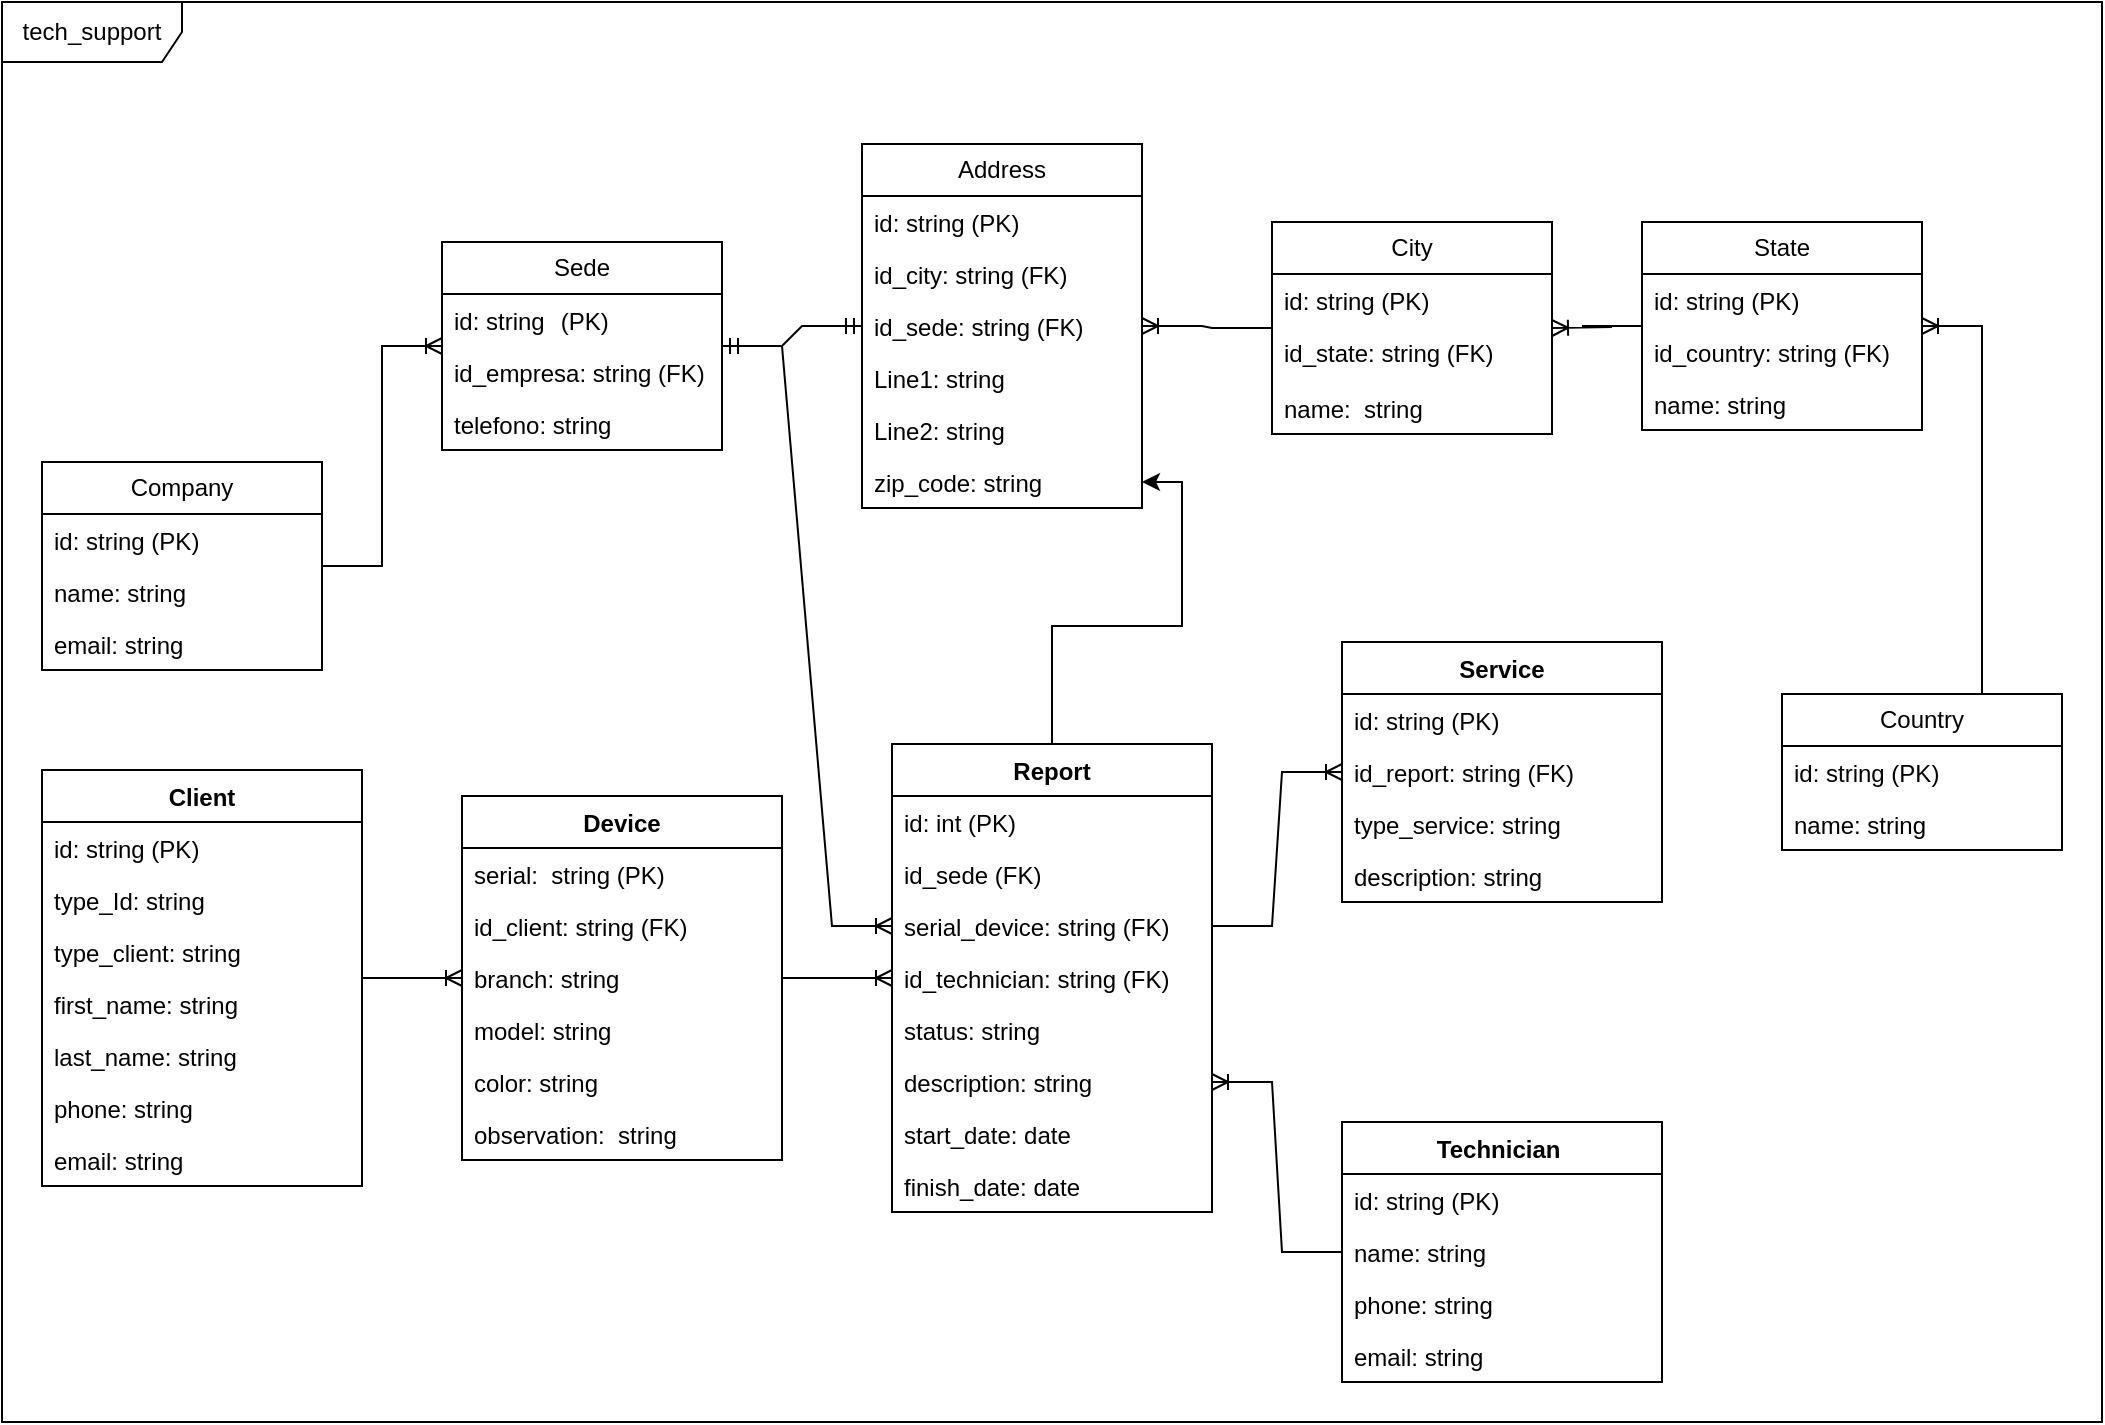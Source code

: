 <mxfile version="23.1.5" type="github">
  <diagram name="Page-1" id="c4acf3e9-155e-7222-9cf6-157b1a14988f">
    <mxGraphModel dx="2173" dy="687" grid="1" gridSize="10" guides="1" tooltips="1" connect="1" arrows="1" fold="1" page="1" pageScale="1" pageWidth="850" pageHeight="1100" background="none" math="0" shadow="0">
      <root>
        <mxCell id="0" />
        <mxCell id="1" parent="0" />
        <mxCell id="_uSCvURwKUzpiehT5G8Y-1" value="Client" style="swimlane;fontStyle=1;align=center;verticalAlign=top;childLayout=stackLayout;horizontal=1;startSize=26;horizontalStack=0;resizeParent=1;resizeParentMax=0;resizeLast=0;collapsible=1;marginBottom=0;whiteSpace=wrap;html=1;" parent="1" vertex="1">
          <mxGeometry x="-190" y="424" width="160" height="208" as="geometry" />
        </mxCell>
        <mxCell id="_uSCvURwKUzpiehT5G8Y-6" value="id: string (PK)" style="text;strokeColor=none;fillColor=none;align=left;verticalAlign=top;spacingLeft=4;spacingRight=4;overflow=hidden;rotatable=0;points=[[0,0.5],[1,0.5]];portConstraint=eastwest;whiteSpace=wrap;html=1;" parent="_uSCvURwKUzpiehT5G8Y-1" vertex="1">
          <mxGeometry y="26" width="160" height="26" as="geometry" />
        </mxCell>
        <mxCell id="_uSCvURwKUzpiehT5G8Y-9" value="type_Id: string" style="text;strokeColor=none;fillColor=none;align=left;verticalAlign=top;spacingLeft=4;spacingRight=4;overflow=hidden;rotatable=0;points=[[0,0.5],[1,0.5]];portConstraint=eastwest;whiteSpace=wrap;html=1;" parent="_uSCvURwKUzpiehT5G8Y-1" vertex="1">
          <mxGeometry y="52" width="160" height="26" as="geometry" />
        </mxCell>
        <mxCell id="_uSCvURwKUzpiehT5G8Y-2" value="type_client: string&lt;span style=&quot;white-space: pre;&quot;&gt;&#x9;&lt;/span&gt;" style="text;strokeColor=none;fillColor=none;align=left;verticalAlign=top;spacingLeft=4;spacingRight=4;overflow=hidden;rotatable=0;points=[[0,0.5],[1,0.5]];portConstraint=eastwest;whiteSpace=wrap;html=1;" parent="_uSCvURwKUzpiehT5G8Y-1" vertex="1">
          <mxGeometry y="78" width="160" height="26" as="geometry" />
        </mxCell>
        <mxCell id="_uSCvURwKUzpiehT5G8Y-5" value="first_name: string" style="text;strokeColor=none;fillColor=none;align=left;verticalAlign=top;spacingLeft=4;spacingRight=4;overflow=hidden;rotatable=0;points=[[0,0.5],[1,0.5]];portConstraint=eastwest;whiteSpace=wrap;html=1;" parent="_uSCvURwKUzpiehT5G8Y-1" vertex="1">
          <mxGeometry y="104" width="160" height="26" as="geometry" />
        </mxCell>
        <mxCell id="7azHZK6SAiKSRnPSL4_q-1" value="last_name: string" style="text;strokeColor=none;fillColor=none;align=left;verticalAlign=top;spacingLeft=4;spacingRight=4;overflow=hidden;rotatable=0;points=[[0,0.5],[1,0.5]];portConstraint=eastwest;whiteSpace=wrap;html=1;" parent="_uSCvURwKUzpiehT5G8Y-1" vertex="1">
          <mxGeometry y="130" width="160" height="26" as="geometry" />
        </mxCell>
        <mxCell id="_uSCvURwKUzpiehT5G8Y-7" value="phone: string" style="text;strokeColor=none;fillColor=none;align=left;verticalAlign=top;spacingLeft=4;spacingRight=4;overflow=hidden;rotatable=0;points=[[0,0.5],[1,0.5]];portConstraint=eastwest;whiteSpace=wrap;html=1;" parent="_uSCvURwKUzpiehT5G8Y-1" vertex="1">
          <mxGeometry y="156" width="160" height="26" as="geometry" />
        </mxCell>
        <mxCell id="_uSCvURwKUzpiehT5G8Y-8" value="email: string" style="text;strokeColor=none;fillColor=none;align=left;verticalAlign=top;spacingLeft=4;spacingRight=4;overflow=hidden;rotatable=0;points=[[0,0.5],[1,0.5]];portConstraint=eastwest;whiteSpace=wrap;html=1;" parent="_uSCvURwKUzpiehT5G8Y-1" vertex="1">
          <mxGeometry y="182" width="160" height="26" as="geometry" />
        </mxCell>
        <mxCell id="_uSCvURwKUzpiehT5G8Y-10" value="Technician&amp;nbsp;" style="swimlane;fontStyle=1;align=center;verticalAlign=top;childLayout=stackLayout;horizontal=1;startSize=26;horizontalStack=0;resizeParent=1;resizeParentMax=0;resizeLast=0;collapsible=1;marginBottom=0;whiteSpace=wrap;html=1;" parent="1" vertex="1">
          <mxGeometry x="460" y="600" width="160" height="130" as="geometry" />
        </mxCell>
        <mxCell id="_uSCvURwKUzpiehT5G8Y-11" value="id: string (PK)&lt;div&gt;&lt;br&gt;&lt;/div&gt;" style="text;strokeColor=none;fillColor=none;align=left;verticalAlign=top;spacingLeft=4;spacingRight=4;overflow=hidden;rotatable=0;points=[[0,0.5],[1,0.5]];portConstraint=eastwest;whiteSpace=wrap;html=1;" parent="_uSCvURwKUzpiehT5G8Y-10" vertex="1">
          <mxGeometry y="26" width="160" height="26" as="geometry" />
        </mxCell>
        <mxCell id="_uSCvURwKUzpiehT5G8Y-14" value="name: string" style="text;strokeColor=none;fillColor=none;align=left;verticalAlign=top;spacingLeft=4;spacingRight=4;overflow=hidden;rotatable=0;points=[[0,0.5],[1,0.5]];portConstraint=eastwest;whiteSpace=wrap;html=1;" parent="_uSCvURwKUzpiehT5G8Y-10" vertex="1">
          <mxGeometry y="52" width="160" height="26" as="geometry" />
        </mxCell>
        <mxCell id="_uSCvURwKUzpiehT5G8Y-15" value="phone: string" style="text;strokeColor=none;fillColor=none;align=left;verticalAlign=top;spacingLeft=4;spacingRight=4;overflow=hidden;rotatable=0;points=[[0,0.5],[1,0.5]];portConstraint=eastwest;whiteSpace=wrap;html=1;" parent="_uSCvURwKUzpiehT5G8Y-10" vertex="1">
          <mxGeometry y="78" width="160" height="26" as="geometry" />
        </mxCell>
        <mxCell id="_uSCvURwKUzpiehT5G8Y-16" value="email: string" style="text;strokeColor=none;fillColor=none;align=left;verticalAlign=top;spacingLeft=4;spacingRight=4;overflow=hidden;rotatable=0;points=[[0,0.5],[1,0.5]];portConstraint=eastwest;whiteSpace=wrap;html=1;" parent="_uSCvURwKUzpiehT5G8Y-10" vertex="1">
          <mxGeometry y="104" width="160" height="26" as="geometry" />
        </mxCell>
        <mxCell id="_uSCvURwKUzpiehT5G8Y-17" value="Device" style="swimlane;fontStyle=1;align=center;verticalAlign=top;childLayout=stackLayout;horizontal=1;startSize=26;horizontalStack=0;resizeParent=1;resizeParentMax=0;resizeLast=0;collapsible=1;marginBottom=0;whiteSpace=wrap;html=1;" parent="1" vertex="1">
          <mxGeometry x="20" y="437" width="160" height="182" as="geometry" />
        </mxCell>
        <mxCell id="_uSCvURwKUzpiehT5G8Y-18" value="serial:&amp;nbsp; string (PK)&lt;div&gt;&lt;br&gt;&lt;/div&gt;" style="text;strokeColor=none;fillColor=none;align=left;verticalAlign=top;spacingLeft=4;spacingRight=4;overflow=hidden;rotatable=0;points=[[0,0.5],[1,0.5]];portConstraint=eastwest;whiteSpace=wrap;html=1;" parent="_uSCvURwKUzpiehT5G8Y-17" vertex="1">
          <mxGeometry y="26" width="160" height="26" as="geometry" />
        </mxCell>
        <mxCell id="yo1Vv3gTuPxdc-uEQLZ7-52" value="id_client: string (FK)" style="text;strokeColor=none;fillColor=none;align=left;verticalAlign=top;spacingLeft=4;spacingRight=4;overflow=hidden;rotatable=0;points=[[0,0.5],[1,0.5]];portConstraint=eastwest;whiteSpace=wrap;html=1;" vertex="1" parent="_uSCvURwKUzpiehT5G8Y-17">
          <mxGeometry y="52" width="160" height="26" as="geometry" />
        </mxCell>
        <mxCell id="_uSCvURwKUzpiehT5G8Y-21" value="branch: string&lt;div&gt;&lt;br&gt;&lt;/div&gt;" style="text;strokeColor=none;fillColor=none;align=left;verticalAlign=top;spacingLeft=4;spacingRight=4;overflow=hidden;rotatable=0;points=[[0,0.5],[1,0.5]];portConstraint=eastwest;whiteSpace=wrap;html=1;" parent="_uSCvURwKUzpiehT5G8Y-17" vertex="1">
          <mxGeometry y="78" width="160" height="26" as="geometry" />
        </mxCell>
        <mxCell id="_uSCvURwKUzpiehT5G8Y-22" value="model: string" style="text;strokeColor=none;fillColor=none;align=left;verticalAlign=top;spacingLeft=4;spacingRight=4;overflow=hidden;rotatable=0;points=[[0,0.5],[1,0.5]];portConstraint=eastwest;whiteSpace=wrap;html=1;" parent="_uSCvURwKUzpiehT5G8Y-17" vertex="1">
          <mxGeometry y="104" width="160" height="26" as="geometry" />
        </mxCell>
        <mxCell id="_uSCvURwKUzpiehT5G8Y-23" value="color: string" style="text;strokeColor=none;fillColor=none;align=left;verticalAlign=top;spacingLeft=4;spacingRight=4;overflow=hidden;rotatable=0;points=[[0,0.5],[1,0.5]];portConstraint=eastwest;whiteSpace=wrap;html=1;" parent="_uSCvURwKUzpiehT5G8Y-17" vertex="1">
          <mxGeometry y="130" width="160" height="26" as="geometry" />
        </mxCell>
        <mxCell id="_uSCvURwKUzpiehT5G8Y-24" value="observation:&amp;nbsp; string" style="text;strokeColor=none;fillColor=none;align=left;verticalAlign=top;spacingLeft=4;spacingRight=4;overflow=hidden;rotatable=0;points=[[0,0.5],[1,0.5]];portConstraint=eastwest;whiteSpace=wrap;html=1;" parent="_uSCvURwKUzpiehT5G8Y-17" vertex="1">
          <mxGeometry y="156" width="160" height="26" as="geometry" />
        </mxCell>
        <mxCell id="yo1Vv3gTuPxdc-uEQLZ7-56" value="" style="edgeStyle=orthogonalEdgeStyle;rounded=0;orthogonalLoop=1;jettySize=auto;html=1;" edge="1" parent="1" source="_uSCvURwKUzpiehT5G8Y-25" target="yo1Vv3gTuPxdc-uEQLZ7-41">
          <mxGeometry relative="1" as="geometry" />
        </mxCell>
        <mxCell id="_uSCvURwKUzpiehT5G8Y-25" value="Report" style="swimlane;fontStyle=1;align=center;verticalAlign=top;childLayout=stackLayout;horizontal=1;startSize=26;horizontalStack=0;resizeParent=1;resizeParentMax=0;resizeLast=0;collapsible=1;marginBottom=0;whiteSpace=wrap;html=1;" parent="1" vertex="1">
          <mxGeometry x="235" y="411" width="160" height="234" as="geometry" />
        </mxCell>
        <mxCell id="_uSCvURwKUzpiehT5G8Y-26" value="id: int (PK)" style="text;strokeColor=none;fillColor=none;align=left;verticalAlign=top;spacingLeft=4;spacingRight=4;overflow=hidden;rotatable=0;points=[[0,0.5],[1,0.5]];portConstraint=eastwest;whiteSpace=wrap;html=1;" parent="_uSCvURwKUzpiehT5G8Y-25" vertex="1">
          <mxGeometry y="26" width="160" height="26" as="geometry" />
        </mxCell>
        <mxCell id="yo1Vv3gTuPxdc-uEQLZ7-48" value="id_sede (FK)" style="text;strokeColor=none;fillColor=none;align=left;verticalAlign=top;spacingLeft=4;spacingRight=4;overflow=hidden;rotatable=0;points=[[0,0.5],[1,0.5]];portConstraint=eastwest;whiteSpace=wrap;html=1;" vertex="1" parent="_uSCvURwKUzpiehT5G8Y-25">
          <mxGeometry y="52" width="160" height="26" as="geometry" />
        </mxCell>
        <mxCell id="_uSCvURwKUzpiehT5G8Y-31" value="serial_device: string (FK)" style="text;strokeColor=none;fillColor=none;align=left;verticalAlign=top;spacingLeft=4;spacingRight=4;overflow=hidden;rotatable=0;points=[[0,0.5],[1,0.5]];portConstraint=eastwest;whiteSpace=wrap;html=1;" parent="_uSCvURwKUzpiehT5G8Y-25" vertex="1">
          <mxGeometry y="78" width="160" height="26" as="geometry" />
        </mxCell>
        <mxCell id="yo1Vv3gTuPxdc-uEQLZ7-53" value="id_technician: string (FK)" style="text;strokeColor=none;fillColor=none;align=left;verticalAlign=top;spacingLeft=4;spacingRight=4;overflow=hidden;rotatable=0;points=[[0,0.5],[1,0.5]];portConstraint=eastwest;whiteSpace=wrap;html=1;" vertex="1" parent="_uSCvURwKUzpiehT5G8Y-25">
          <mxGeometry y="104" width="160" height="26" as="geometry" />
        </mxCell>
        <mxCell id="_uSCvURwKUzpiehT5G8Y-30" value="status: string&lt;br&gt;&lt;span style=&quot;white-space: pre;&quot;&gt;&#x9;&lt;/span&gt;&lt;span style=&quot;white-space: pre;&quot;&gt;&#x9;&lt;/span&gt;&lt;span style=&quot;white-space: pre;&quot;&gt;&#x9;&lt;/span&gt;&lt;span style=&quot;white-space: pre;&quot;&gt;&#x9;&lt;/span&gt;&lt;span style=&quot;white-space: pre;&quot;&gt;&#x9;&lt;/span&gt;&lt;span style=&quot;white-space: pre;&quot;&gt;&#x9;&lt;/span&gt;&lt;span style=&quot;white-space: pre;&quot;&gt;&#x9;&lt;/span&gt;" style="text;strokeColor=none;fillColor=none;align=left;verticalAlign=top;spacingLeft=4;spacingRight=4;overflow=hidden;rotatable=0;points=[[0,0.5],[1,0.5]];portConstraint=eastwest;whiteSpace=wrap;html=1;" parent="_uSCvURwKUzpiehT5G8Y-25" vertex="1">
          <mxGeometry y="130" width="160" height="26" as="geometry" />
        </mxCell>
        <mxCell id="_uSCvURwKUzpiehT5G8Y-29" value="description: string" style="text;strokeColor=none;fillColor=none;align=left;verticalAlign=top;spacingLeft=4;spacingRight=4;overflow=hidden;rotatable=0;points=[[0,0.5],[1,0.5]];portConstraint=eastwest;whiteSpace=wrap;html=1;" parent="_uSCvURwKUzpiehT5G8Y-25" vertex="1">
          <mxGeometry y="156" width="160" height="26" as="geometry" />
        </mxCell>
        <mxCell id="_uSCvURwKUzpiehT5G8Y-96" value="start_date: date&lt;div&gt;&lt;span style=&quot;white-space: pre;&quot;&gt;&#x9;&lt;/span&gt;&amp;nbsp;&lt;br&gt;&lt;/div&gt;" style="text;strokeColor=none;fillColor=none;align=left;verticalAlign=top;spacingLeft=4;spacingRight=4;overflow=hidden;rotatable=0;points=[[0,0.5],[1,0.5]];portConstraint=eastwest;whiteSpace=wrap;html=1;" parent="_uSCvURwKUzpiehT5G8Y-25" vertex="1">
          <mxGeometry y="182" width="160" height="26" as="geometry" />
        </mxCell>
        <mxCell id="_uSCvURwKUzpiehT5G8Y-95" value="finish_date: date" style="text;strokeColor=none;fillColor=none;align=left;verticalAlign=top;spacingLeft=4;spacingRight=4;overflow=hidden;rotatable=0;points=[[0,0.5],[1,0.5]];portConstraint=eastwest;whiteSpace=wrap;html=1;" parent="_uSCvURwKUzpiehT5G8Y-25" vertex="1">
          <mxGeometry y="208" width="160" height="26" as="geometry" />
        </mxCell>
        <mxCell id="_uSCvURwKUzpiehT5G8Y-36" value="Service" style="swimlane;fontStyle=1;align=center;verticalAlign=top;childLayout=stackLayout;horizontal=1;startSize=26;horizontalStack=0;resizeParent=1;resizeParentMax=0;resizeLast=0;collapsible=1;marginBottom=0;whiteSpace=wrap;html=1;" parent="1" vertex="1">
          <mxGeometry x="460" y="360" width="160" height="130" as="geometry" />
        </mxCell>
        <mxCell id="_uSCvURwKUzpiehT5G8Y-37" value="id: string (PK)&amp;nbsp;&lt;div&gt;&amp;nbsp;&lt;/div&gt;" style="text;strokeColor=none;fillColor=none;align=left;verticalAlign=top;spacingLeft=4;spacingRight=4;overflow=hidden;rotatable=0;points=[[0,0.5],[1,0.5]];portConstraint=eastwest;whiteSpace=wrap;html=1;" parent="_uSCvURwKUzpiehT5G8Y-36" vertex="1">
          <mxGeometry y="26" width="160" height="26" as="geometry" />
        </mxCell>
        <mxCell id="yo1Vv3gTuPxdc-uEQLZ7-54" value="id_report: string (FK)" style="text;strokeColor=none;fillColor=none;align=left;verticalAlign=top;spacingLeft=4;spacingRight=4;overflow=hidden;rotatable=0;points=[[0,0.5],[1,0.5]];portConstraint=eastwest;whiteSpace=wrap;html=1;" vertex="1" parent="_uSCvURwKUzpiehT5G8Y-36">
          <mxGeometry y="52" width="160" height="26" as="geometry" />
        </mxCell>
        <mxCell id="_uSCvURwKUzpiehT5G8Y-42" value="type_service: string" style="text;strokeColor=none;fillColor=none;align=left;verticalAlign=top;spacingLeft=4;spacingRight=4;overflow=hidden;rotatable=0;points=[[0,0.5],[1,0.5]];portConstraint=eastwest;whiteSpace=wrap;html=1;" parent="_uSCvURwKUzpiehT5G8Y-36" vertex="1">
          <mxGeometry y="78" width="160" height="26" as="geometry" />
        </mxCell>
        <mxCell id="_uSCvURwKUzpiehT5G8Y-43" value="description: string" style="text;strokeColor=none;fillColor=none;align=left;verticalAlign=top;spacingLeft=4;spacingRight=4;overflow=hidden;rotatable=0;points=[[0,0.5],[1,0.5]];portConstraint=eastwest;whiteSpace=wrap;html=1;" parent="_uSCvURwKUzpiehT5G8Y-36" vertex="1">
          <mxGeometry y="104" width="160" height="26" as="geometry" />
        </mxCell>
        <mxCell id="_uSCvURwKUzpiehT5G8Y-90" value="" style="edgeStyle=entityRelationEdgeStyle;fontSize=12;html=1;endArrow=ERoneToMany;rounded=0;" parent="1" source="_uSCvURwKUzpiehT5G8Y-1" target="_uSCvURwKUzpiehT5G8Y-17" edge="1">
          <mxGeometry width="100" height="100" relative="1" as="geometry">
            <mxPoint x="270" y="460" as="sourcePoint" />
            <mxPoint x="370" y="360" as="targetPoint" />
          </mxGeometry>
        </mxCell>
        <mxCell id="_uSCvURwKUzpiehT5G8Y-92" value="" style="edgeStyle=entityRelationEdgeStyle;fontSize=12;html=1;endArrow=ERoneToMany;rounded=0;" parent="1" source="_uSCvURwKUzpiehT5G8Y-17" target="_uSCvURwKUzpiehT5G8Y-25" edge="1">
          <mxGeometry width="100" height="100" relative="1" as="geometry">
            <mxPoint x="190" y="278" as="sourcePoint" />
            <mxPoint x="370" y="360" as="targetPoint" />
          </mxGeometry>
        </mxCell>
        <mxCell id="_uSCvURwKUzpiehT5G8Y-93" value="" style="edgeStyle=entityRelationEdgeStyle;fontSize=12;html=1;endArrow=ERoneToMany;rounded=0;entryX=1;entryY=0.5;entryDx=0;entryDy=0;" parent="1" source="_uSCvURwKUzpiehT5G8Y-10" target="_uSCvURwKUzpiehT5G8Y-29" edge="1">
          <mxGeometry width="100" height="100" relative="1" as="geometry">
            <mxPoint x="270" y="460" as="sourcePoint" />
            <mxPoint x="370" y="360" as="targetPoint" />
          </mxGeometry>
        </mxCell>
        <mxCell id="_uSCvURwKUzpiehT5G8Y-94" value="" style="edgeStyle=entityRelationEdgeStyle;fontSize=12;html=1;endArrow=ERoneToMany;rounded=0;exitX=1;exitY=0.5;exitDx=0;exitDy=0;" parent="1" source="_uSCvURwKUzpiehT5G8Y-31" target="_uSCvURwKUzpiehT5G8Y-36" edge="1">
          <mxGeometry width="100" height="100" relative="1" as="geometry">
            <mxPoint x="270" y="460" as="sourcePoint" />
            <mxPoint x="370" y="360" as="targetPoint" />
          </mxGeometry>
        </mxCell>
        <mxCell id="_uSCvURwKUzpiehT5G8Y-97" value="tech_support" style="shape=umlFrame;whiteSpace=wrap;html=1;pointerEvents=0;width=90;height=30;" parent="1" vertex="1">
          <mxGeometry x="-210" y="40" width="1050" height="710" as="geometry" />
        </mxCell>
        <mxCell id="yo1Vv3gTuPxdc-uEQLZ7-1" value="Sede" style="swimlane;fontStyle=0;childLayout=stackLayout;horizontal=1;startSize=26;fillColor=none;horizontalStack=0;resizeParent=1;resizeParentMax=0;resizeLast=0;collapsible=1;marginBottom=0;whiteSpace=wrap;html=1;" vertex="1" parent="1">
          <mxGeometry x="10" y="160" width="140" height="104" as="geometry" />
        </mxCell>
        <mxCell id="yo1Vv3gTuPxdc-uEQLZ7-2" value="id: string&lt;span style=&quot;white-space: pre;&quot;&gt;&#x9;&lt;/span&gt;(PK)" style="text;strokeColor=none;fillColor=none;align=left;verticalAlign=top;spacingLeft=4;spacingRight=4;overflow=hidden;rotatable=0;points=[[0,0.5],[1,0.5]];portConstraint=eastwest;whiteSpace=wrap;html=1;" vertex="1" parent="yo1Vv3gTuPxdc-uEQLZ7-1">
          <mxGeometry y="26" width="140" height="26" as="geometry" />
        </mxCell>
        <mxCell id="yo1Vv3gTuPxdc-uEQLZ7-3" value="id_empresa: string (FK)" style="text;strokeColor=none;fillColor=none;align=left;verticalAlign=top;spacingLeft=4;spacingRight=4;overflow=hidden;rotatable=0;points=[[0,0.5],[1,0.5]];portConstraint=eastwest;whiteSpace=wrap;html=1;" vertex="1" parent="yo1Vv3gTuPxdc-uEQLZ7-1">
          <mxGeometry y="52" width="140" height="26" as="geometry" />
        </mxCell>
        <mxCell id="yo1Vv3gTuPxdc-uEQLZ7-4" value="telefono: string" style="text;strokeColor=none;fillColor=none;align=left;verticalAlign=top;spacingLeft=4;spacingRight=4;overflow=hidden;rotatable=0;points=[[0,0.5],[1,0.5]];portConstraint=eastwest;whiteSpace=wrap;html=1;" vertex="1" parent="yo1Vv3gTuPxdc-uEQLZ7-1">
          <mxGeometry y="78" width="140" height="26" as="geometry" />
        </mxCell>
        <mxCell id="yo1Vv3gTuPxdc-uEQLZ7-6" value="Company" style="swimlane;fontStyle=0;childLayout=stackLayout;horizontal=1;startSize=26;fillColor=none;horizontalStack=0;resizeParent=1;resizeParentMax=0;resizeLast=0;collapsible=1;marginBottom=0;whiteSpace=wrap;html=1;" vertex="1" parent="1">
          <mxGeometry x="-190" y="270" width="140" height="104" as="geometry" />
        </mxCell>
        <mxCell id="yo1Vv3gTuPxdc-uEQLZ7-7" value="id: string (PK)" style="text;strokeColor=none;fillColor=none;align=left;verticalAlign=top;spacingLeft=4;spacingRight=4;overflow=hidden;rotatable=0;points=[[0,0.5],[1,0.5]];portConstraint=eastwest;whiteSpace=wrap;html=1;" vertex="1" parent="yo1Vv3gTuPxdc-uEQLZ7-6">
          <mxGeometry y="26" width="140" height="26" as="geometry" />
        </mxCell>
        <mxCell id="yo1Vv3gTuPxdc-uEQLZ7-8" value="name: string" style="text;strokeColor=none;fillColor=none;align=left;verticalAlign=top;spacingLeft=4;spacingRight=4;overflow=hidden;rotatable=0;points=[[0,0.5],[1,0.5]];portConstraint=eastwest;whiteSpace=wrap;html=1;" vertex="1" parent="yo1Vv3gTuPxdc-uEQLZ7-6">
          <mxGeometry y="52" width="140" height="26" as="geometry" />
        </mxCell>
        <mxCell id="yo1Vv3gTuPxdc-uEQLZ7-9" value="email: string" style="text;strokeColor=none;fillColor=none;align=left;verticalAlign=top;spacingLeft=4;spacingRight=4;overflow=hidden;rotatable=0;points=[[0,0.5],[1,0.5]];portConstraint=eastwest;whiteSpace=wrap;html=1;" vertex="1" parent="yo1Vv3gTuPxdc-uEQLZ7-6">
          <mxGeometry y="78" width="140" height="26" as="geometry" />
        </mxCell>
        <mxCell id="yo1Vv3gTuPxdc-uEQLZ7-18" value="City" style="swimlane;fontStyle=0;childLayout=stackLayout;horizontal=1;startSize=26;fillColor=none;horizontalStack=0;resizeParent=1;resizeParentMax=0;resizeLast=0;collapsible=1;marginBottom=0;whiteSpace=wrap;html=1;" vertex="1" parent="1">
          <mxGeometry x="425" y="150" width="140" height="106" as="geometry" />
        </mxCell>
        <mxCell id="yo1Vv3gTuPxdc-uEQLZ7-19" value="id: string (PK)" style="text;strokeColor=none;fillColor=none;align=left;verticalAlign=top;spacingLeft=4;spacingRight=4;overflow=hidden;rotatable=0;points=[[0,0.5],[1,0.5]];portConstraint=eastwest;whiteSpace=wrap;html=1;" vertex="1" parent="yo1Vv3gTuPxdc-uEQLZ7-18">
          <mxGeometry y="26" width="140" height="26" as="geometry" />
        </mxCell>
        <mxCell id="yo1Vv3gTuPxdc-uEQLZ7-20" value="id_state: string (FK)" style="text;strokeColor=none;fillColor=none;align=left;verticalAlign=top;spacingLeft=4;spacingRight=4;overflow=hidden;rotatable=0;points=[[0,0.5],[1,0.5]];portConstraint=eastwest;whiteSpace=wrap;html=1;" vertex="1" parent="yo1Vv3gTuPxdc-uEQLZ7-18">
          <mxGeometry y="52" width="140" height="28" as="geometry" />
        </mxCell>
        <mxCell id="yo1Vv3gTuPxdc-uEQLZ7-21" value="name:&amp;nbsp; string" style="text;strokeColor=none;fillColor=none;align=left;verticalAlign=top;spacingLeft=4;spacingRight=4;overflow=hidden;rotatable=0;points=[[0,0.5],[1,0.5]];portConstraint=eastwest;whiteSpace=wrap;html=1;" vertex="1" parent="yo1Vv3gTuPxdc-uEQLZ7-18">
          <mxGeometry y="80" width="140" height="26" as="geometry" />
        </mxCell>
        <mxCell id="yo1Vv3gTuPxdc-uEQLZ7-22" value="State" style="swimlane;fontStyle=0;childLayout=stackLayout;horizontal=1;startSize=26;fillColor=none;horizontalStack=0;resizeParent=1;resizeParentMax=0;resizeLast=0;collapsible=1;marginBottom=0;whiteSpace=wrap;html=1;" vertex="1" parent="1">
          <mxGeometry x="610" y="150" width="140" height="104" as="geometry" />
        </mxCell>
        <mxCell id="yo1Vv3gTuPxdc-uEQLZ7-23" value="id: string (PK)" style="text;strokeColor=none;fillColor=none;align=left;verticalAlign=top;spacingLeft=4;spacingRight=4;overflow=hidden;rotatable=0;points=[[0,0.5],[1,0.5]];portConstraint=eastwest;whiteSpace=wrap;html=1;" vertex="1" parent="yo1Vv3gTuPxdc-uEQLZ7-22">
          <mxGeometry y="26" width="140" height="26" as="geometry" />
        </mxCell>
        <mxCell id="yo1Vv3gTuPxdc-uEQLZ7-24" value="id_country: string (FK)" style="text;strokeColor=none;fillColor=none;align=left;verticalAlign=top;spacingLeft=4;spacingRight=4;overflow=hidden;rotatable=0;points=[[0,0.5],[1,0.5]];portConstraint=eastwest;whiteSpace=wrap;html=1;" vertex="1" parent="yo1Vv3gTuPxdc-uEQLZ7-22">
          <mxGeometry y="52" width="140" height="26" as="geometry" />
        </mxCell>
        <mxCell id="yo1Vv3gTuPxdc-uEQLZ7-25" value="name: string" style="text;strokeColor=none;fillColor=none;align=left;verticalAlign=top;spacingLeft=4;spacingRight=4;overflow=hidden;rotatable=0;points=[[0,0.5],[1,0.5]];portConstraint=eastwest;whiteSpace=wrap;html=1;" vertex="1" parent="yo1Vv3gTuPxdc-uEQLZ7-22">
          <mxGeometry y="78" width="140" height="26" as="geometry" />
        </mxCell>
        <mxCell id="yo1Vv3gTuPxdc-uEQLZ7-26" value="Country" style="swimlane;fontStyle=0;childLayout=stackLayout;horizontal=1;startSize=26;fillColor=none;horizontalStack=0;resizeParent=1;resizeParentMax=0;resizeLast=0;collapsible=1;marginBottom=0;whiteSpace=wrap;html=1;" vertex="1" parent="1">
          <mxGeometry x="680" y="386" width="140" height="78" as="geometry" />
        </mxCell>
        <mxCell id="yo1Vv3gTuPxdc-uEQLZ7-27" value="id: string (PK)" style="text;strokeColor=none;fillColor=none;align=left;verticalAlign=top;spacingLeft=4;spacingRight=4;overflow=hidden;rotatable=0;points=[[0,0.5],[1,0.5]];portConstraint=eastwest;whiteSpace=wrap;html=1;" vertex="1" parent="yo1Vv3gTuPxdc-uEQLZ7-26">
          <mxGeometry y="26" width="140" height="26" as="geometry" />
        </mxCell>
        <mxCell id="yo1Vv3gTuPxdc-uEQLZ7-28" value="name: string" style="text;strokeColor=none;fillColor=none;align=left;verticalAlign=top;spacingLeft=4;spacingRight=4;overflow=hidden;rotatable=0;points=[[0,0.5],[1,0.5]];portConstraint=eastwest;whiteSpace=wrap;html=1;" vertex="1" parent="yo1Vv3gTuPxdc-uEQLZ7-26">
          <mxGeometry y="52" width="140" height="26" as="geometry" />
        </mxCell>
        <mxCell id="yo1Vv3gTuPxdc-uEQLZ7-33" value="Address" style="swimlane;fontStyle=0;childLayout=stackLayout;horizontal=1;startSize=26;fillColor=none;horizontalStack=0;resizeParent=1;resizeParentMax=0;resizeLast=0;collapsible=1;marginBottom=0;whiteSpace=wrap;html=1;" vertex="1" parent="1">
          <mxGeometry x="220" y="111" width="140" height="182" as="geometry" />
        </mxCell>
        <mxCell id="yo1Vv3gTuPxdc-uEQLZ7-34" value="id: string (PK)" style="text;strokeColor=none;fillColor=none;align=left;verticalAlign=top;spacingLeft=4;spacingRight=4;overflow=hidden;rotatable=0;points=[[0,0.5],[1,0.5]];portConstraint=eastwest;whiteSpace=wrap;html=1;" vertex="1" parent="yo1Vv3gTuPxdc-uEQLZ7-33">
          <mxGeometry y="26" width="140" height="26" as="geometry" />
        </mxCell>
        <mxCell id="yo1Vv3gTuPxdc-uEQLZ7-35" value="id_city: string (FK)" style="text;strokeColor=none;fillColor=none;align=left;verticalAlign=top;spacingLeft=4;spacingRight=4;overflow=hidden;rotatable=0;points=[[0,0.5],[1,0.5]];portConstraint=eastwest;whiteSpace=wrap;html=1;" vertex="1" parent="yo1Vv3gTuPxdc-uEQLZ7-33">
          <mxGeometry y="52" width="140" height="26" as="geometry" />
        </mxCell>
        <mxCell id="yo1Vv3gTuPxdc-uEQLZ7-39" value="id_sede: string (FK)" style="text;strokeColor=none;fillColor=none;align=left;verticalAlign=top;spacingLeft=4;spacingRight=4;overflow=hidden;rotatable=0;points=[[0,0.5],[1,0.5]];portConstraint=eastwest;whiteSpace=wrap;html=1;" vertex="1" parent="yo1Vv3gTuPxdc-uEQLZ7-33">
          <mxGeometry y="78" width="140" height="26" as="geometry" />
        </mxCell>
        <mxCell id="yo1Vv3gTuPxdc-uEQLZ7-36" value="Line1: string&lt;div&gt;&lt;br/&gt;&lt;/div&gt;" style="text;strokeColor=none;fillColor=none;align=left;verticalAlign=top;spacingLeft=4;spacingRight=4;overflow=hidden;rotatable=0;points=[[0,0.5],[1,0.5]];portConstraint=eastwest;whiteSpace=wrap;html=1;" vertex="1" parent="yo1Vv3gTuPxdc-uEQLZ7-33">
          <mxGeometry y="104" width="140" height="26" as="geometry" />
        </mxCell>
        <mxCell id="yo1Vv3gTuPxdc-uEQLZ7-40" value="Line2: string" style="text;strokeColor=none;fillColor=none;align=left;verticalAlign=top;spacingLeft=4;spacingRight=4;overflow=hidden;rotatable=0;points=[[0,0.5],[1,0.5]];portConstraint=eastwest;whiteSpace=wrap;html=1;" vertex="1" parent="yo1Vv3gTuPxdc-uEQLZ7-33">
          <mxGeometry y="130" width="140" height="26" as="geometry" />
        </mxCell>
        <mxCell id="yo1Vv3gTuPxdc-uEQLZ7-41" value="zip_code: string" style="text;strokeColor=none;fillColor=none;align=left;verticalAlign=top;spacingLeft=4;spacingRight=4;overflow=hidden;rotatable=0;points=[[0,0.5],[1,0.5]];portConstraint=eastwest;whiteSpace=wrap;html=1;" vertex="1" parent="yo1Vv3gTuPxdc-uEQLZ7-33">
          <mxGeometry y="156" width="140" height="26" as="geometry" />
        </mxCell>
        <mxCell id="yo1Vv3gTuPxdc-uEQLZ7-42" value="" style="edgeStyle=entityRelationEdgeStyle;fontSize=12;html=1;endArrow=ERoneToMany;rounded=0;" edge="1" parent="1" source="yo1Vv3gTuPxdc-uEQLZ7-6" target="yo1Vv3gTuPxdc-uEQLZ7-1">
          <mxGeometry width="100" height="100" relative="1" as="geometry">
            <mxPoint x="10" y="220" as="sourcePoint" />
            <mxPoint x="110" y="130" as="targetPoint" />
          </mxGeometry>
        </mxCell>
        <mxCell id="yo1Vv3gTuPxdc-uEQLZ7-43" value="" style="edgeStyle=entityRelationEdgeStyle;fontSize=12;html=1;endArrow=ERmandOne;startArrow=ERmandOne;rounded=0;" edge="1" parent="1" source="yo1Vv3gTuPxdc-uEQLZ7-1" target="yo1Vv3gTuPxdc-uEQLZ7-33">
          <mxGeometry width="100" height="100" relative="1" as="geometry">
            <mxPoint x="150" y="190" as="sourcePoint" />
            <mxPoint x="360" y="350" as="targetPoint" />
          </mxGeometry>
        </mxCell>
        <mxCell id="yo1Vv3gTuPxdc-uEQLZ7-44" value="" style="edgeStyle=entityRelationEdgeStyle;fontSize=12;html=1;endArrow=ERoneToMany;rounded=0;" edge="1" parent="1" source="yo1Vv3gTuPxdc-uEQLZ7-18" target="yo1Vv3gTuPxdc-uEQLZ7-33">
          <mxGeometry width="100" height="100" relative="1" as="geometry">
            <mxPoint x="310" y="390" as="sourcePoint" />
            <mxPoint x="410" y="290" as="targetPoint" />
          </mxGeometry>
        </mxCell>
        <mxCell id="yo1Vv3gTuPxdc-uEQLZ7-46" value="" style="edgeStyle=entityRelationEdgeStyle;fontSize=12;html=1;endArrow=ERoneToMany;rounded=0;" edge="1" parent="1" source="yo1Vv3gTuPxdc-uEQLZ7-22" target="yo1Vv3gTuPxdc-uEQLZ7-18">
          <mxGeometry width="100" height="100" relative="1" as="geometry">
            <mxPoint x="720" y="350" as="sourcePoint" />
            <mxPoint x="820" y="250" as="targetPoint" />
          </mxGeometry>
        </mxCell>
        <mxCell id="yo1Vv3gTuPxdc-uEQLZ7-47" value="" style="edgeStyle=entityRelationEdgeStyle;fontSize=12;html=1;endArrow=ERoneToMany;rounded=0;exitX=0.5;exitY=0;exitDx=0;exitDy=0;" edge="1" parent="1" source="yo1Vv3gTuPxdc-uEQLZ7-26" target="yo1Vv3gTuPxdc-uEQLZ7-22">
          <mxGeometry width="100" height="100" relative="1" as="geometry">
            <mxPoint x="660" y="560" as="sourcePoint" />
            <mxPoint x="760" y="460" as="targetPoint" />
          </mxGeometry>
        </mxCell>
        <mxCell id="yo1Vv3gTuPxdc-uEQLZ7-55" value="" style="edgeStyle=entityRelationEdgeStyle;fontSize=12;html=1;endArrow=ERoneToMany;rounded=0;entryX=0;entryY=0.5;entryDx=0;entryDy=0;" edge="1" parent="1" source="yo1Vv3gTuPxdc-uEQLZ7-1" target="_uSCvURwKUzpiehT5G8Y-31">
          <mxGeometry width="100" height="100" relative="1" as="geometry">
            <mxPoint x="110" y="410" as="sourcePoint" />
            <mxPoint x="210" y="310" as="targetPoint" />
          </mxGeometry>
        </mxCell>
      </root>
    </mxGraphModel>
  </diagram>
</mxfile>
